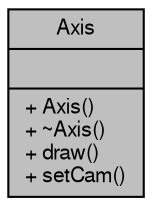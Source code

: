 digraph "Axis"
{
  edge [fontname="FreeSans",fontsize="10",labelfontname="FreeSans",labelfontsize="10"];
  node [fontname="FreeSans",fontsize="10",shape=record];
  Node1 [label="{Axis\n||+ Axis()\l+ ~Axis()\l+ draw()\l+ setCam()\l}",height=0.2,width=0.4,color="black", fillcolor="grey75", style="filled", fontcolor="black"];
}
